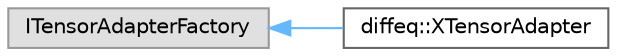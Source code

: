 digraph "Graphical Class Hierarchy"
{
 // LATEX_PDF_SIZE
  bgcolor="transparent";
  edge [fontname=Helvetica,fontsize=10,labelfontname=Helvetica,labelfontsize=10];
  node [fontname=Helvetica,fontsize=10,shape=box,height=0.2,width=0.4];
  rankdir="LR";
  Node0 [id="Node000000",label="ITensorAdapterFactory",height=0.2,width=0.4,color="grey60", fillcolor="#E0E0E0", style="filled",tooltip=" "];
  Node0 -> Node1 [id="edge35_Node000000_Node000001",dir="back",color="steelblue1",style="solid",tooltip=" "];
  Node1 [id="Node000001",label="diffeq::XTensorAdapter",height=0.2,width=0.4,color="grey40", fillcolor="white", style="filled",URL="$classdiffeq_1_1_x_tensor_adapter.html",tooltip=" "];
}
